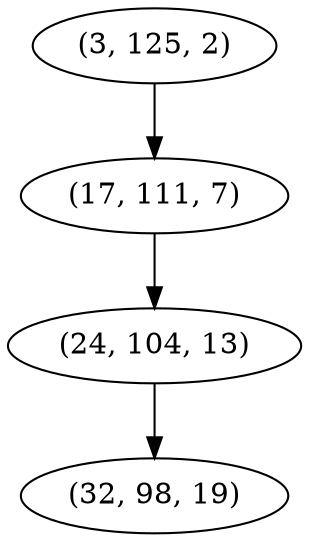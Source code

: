 digraph tree {
    "(3, 125, 2)";
    "(17, 111, 7)";
    "(24, 104, 13)";
    "(32, 98, 19)";
    "(3, 125, 2)" -> "(17, 111, 7)";
    "(17, 111, 7)" -> "(24, 104, 13)";
    "(24, 104, 13)" -> "(32, 98, 19)";
}
